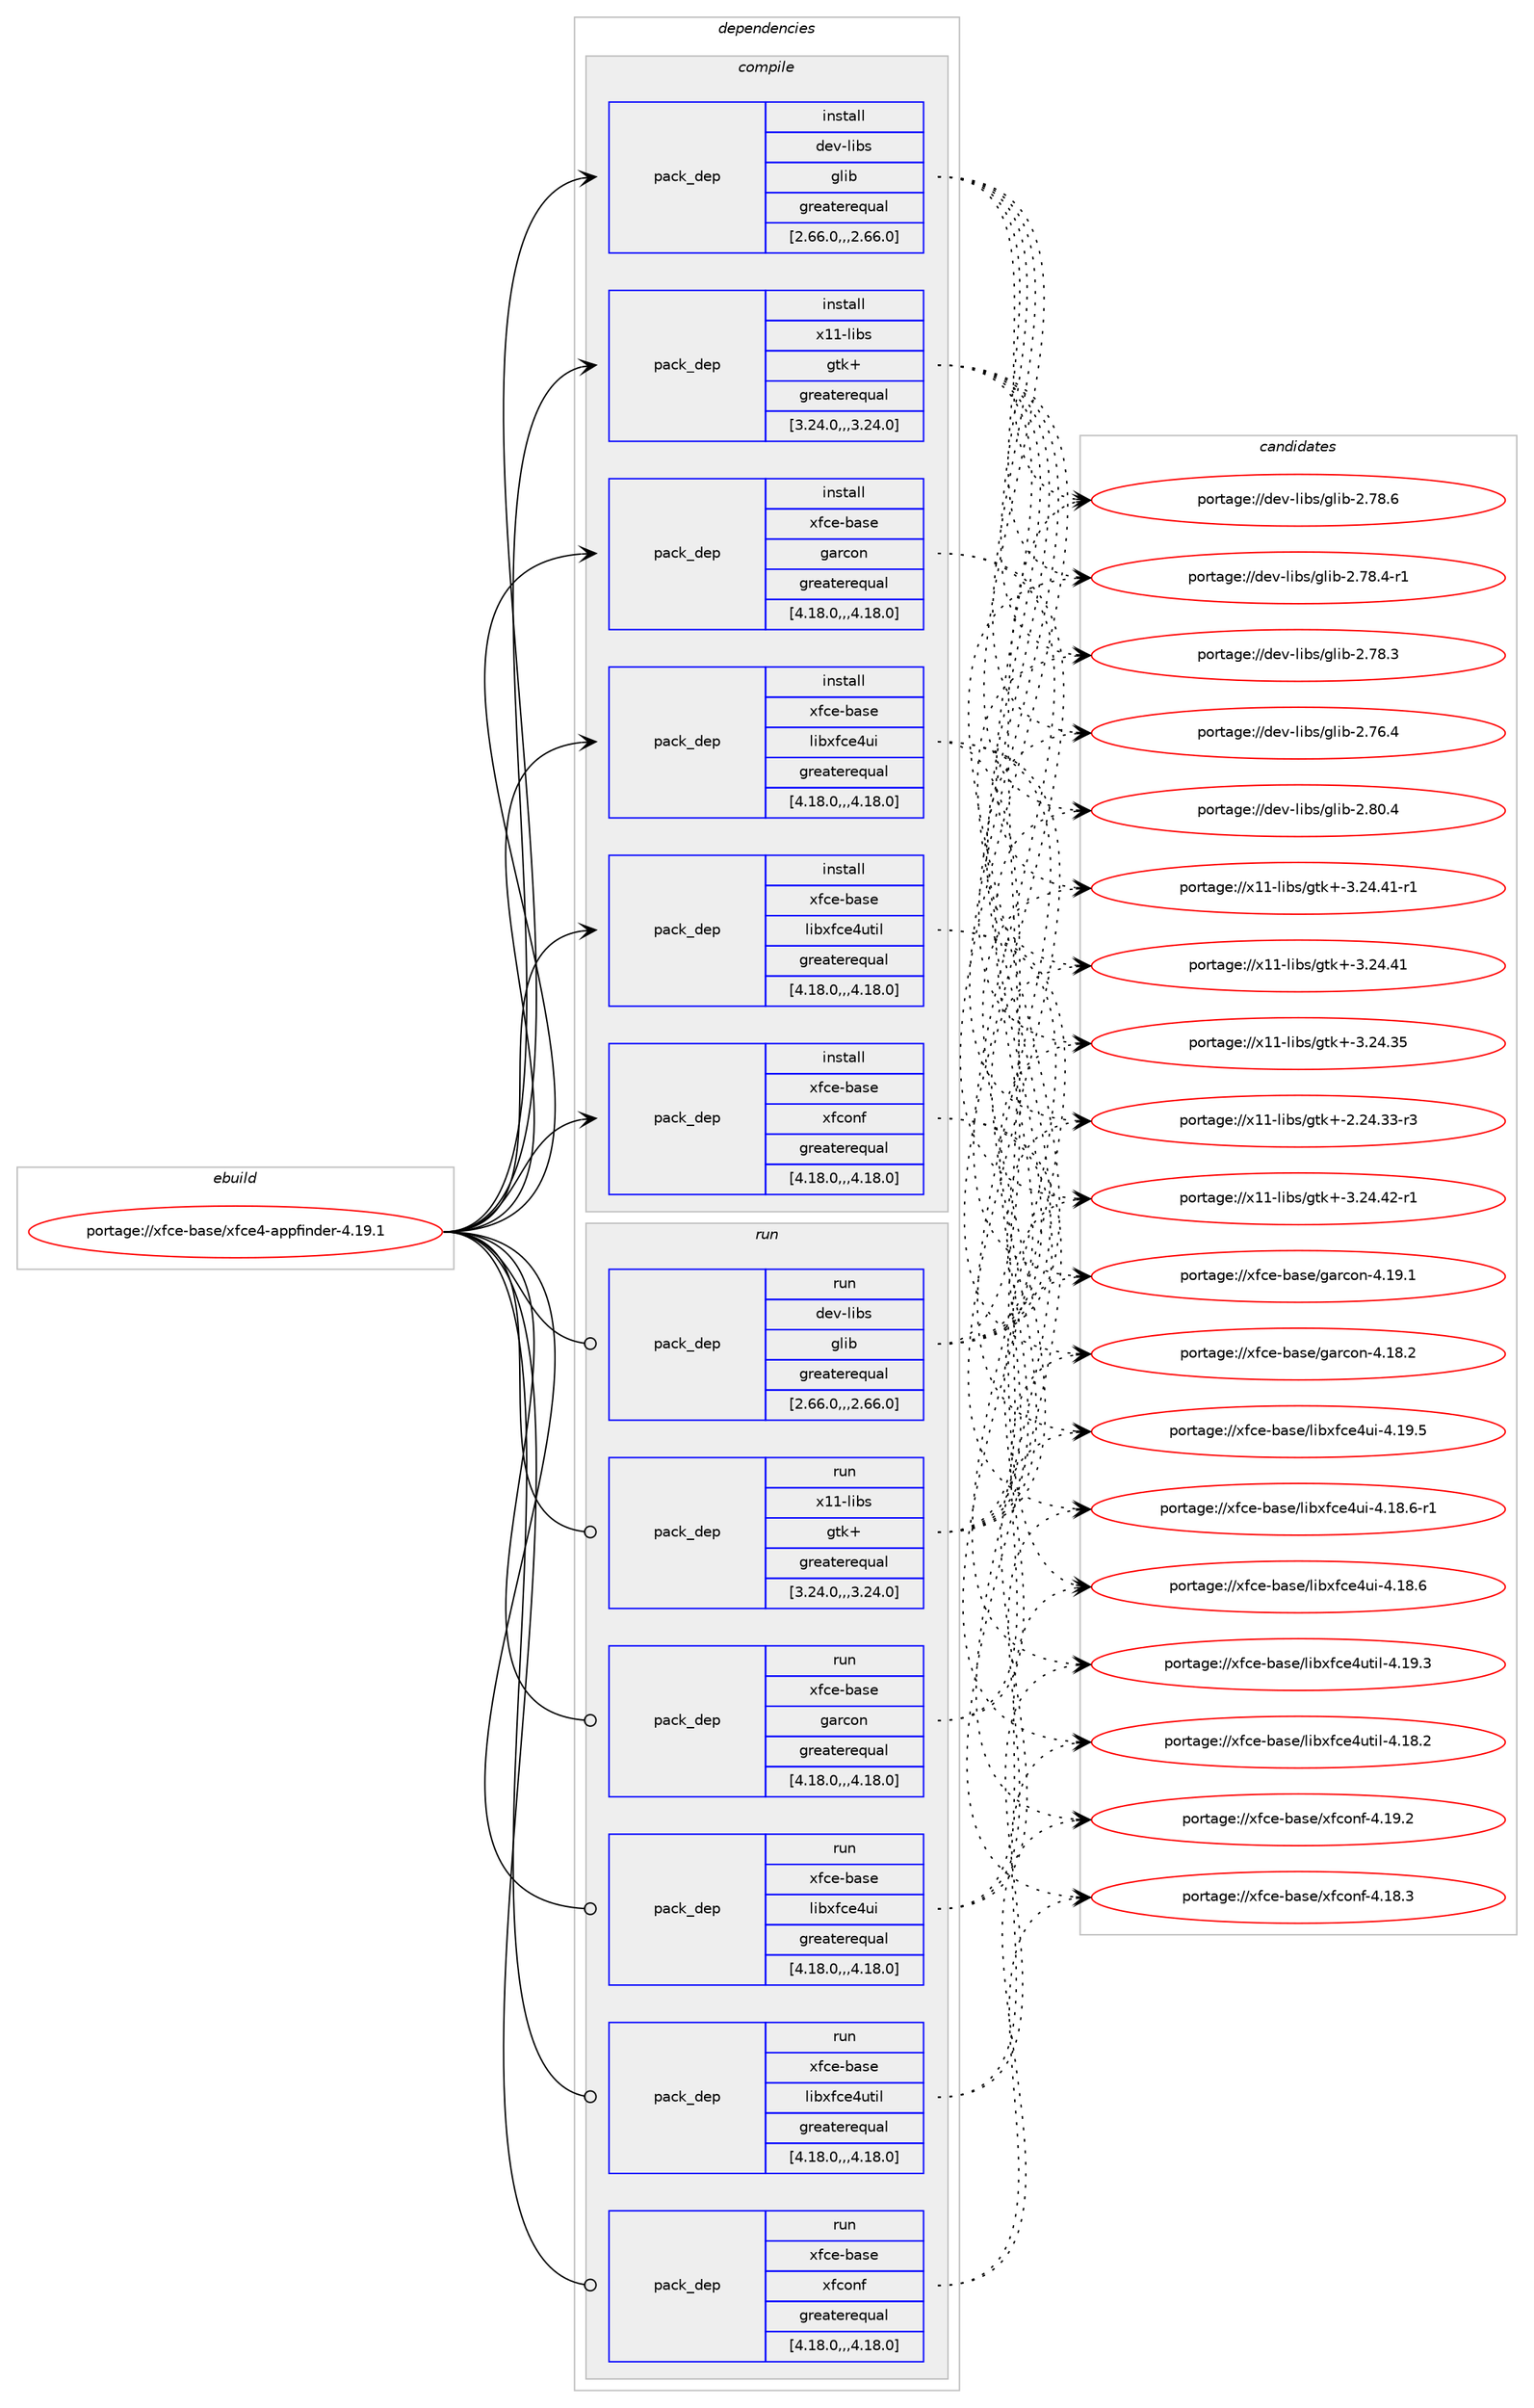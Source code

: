 digraph prolog {

# *************
# Graph options
# *************

newrank=true;
concentrate=true;
compound=true;
graph [rankdir=LR,fontname=Helvetica,fontsize=10,ranksep=1.5];#, ranksep=2.5, nodesep=0.2];
edge  [arrowhead=vee];
node  [fontname=Helvetica,fontsize=10];

# **********
# The ebuild
# **********

subgraph cluster_leftcol {
color=gray;
label=<<i>ebuild</i>>;
id [label="portage://xfce-base/xfce4-appfinder-4.19.1", color=red, width=4, href="../xfce-base/xfce4-appfinder-4.19.1.svg"];
}

# ****************
# The dependencies
# ****************

subgraph cluster_midcol {
color=gray;
label=<<i>dependencies</i>>;
subgraph cluster_compile {
fillcolor="#eeeeee";
style=filled;
label=<<i>compile</i>>;
subgraph pack24654 {
dependency37900 [label=<<TABLE BORDER="0" CELLBORDER="1" CELLSPACING="0" CELLPADDING="4" WIDTH="220"><TR><TD ROWSPAN="6" CELLPADDING="30">pack_dep</TD></TR><TR><TD WIDTH="110">install</TD></TR><TR><TD>dev-libs</TD></TR><TR><TD>glib</TD></TR><TR><TD>greaterequal</TD></TR><TR><TD>[2.66.0,,,2.66.0]</TD></TR></TABLE>>, shape=none, color=blue];
}
id:e -> dependency37900:w [weight=20,style="solid",arrowhead="vee"];
subgraph pack24655 {
dependency37901 [label=<<TABLE BORDER="0" CELLBORDER="1" CELLSPACING="0" CELLPADDING="4" WIDTH="220"><TR><TD ROWSPAN="6" CELLPADDING="30">pack_dep</TD></TR><TR><TD WIDTH="110">install</TD></TR><TR><TD>x11-libs</TD></TR><TR><TD>gtk+</TD></TR><TR><TD>greaterequal</TD></TR><TR><TD>[3.24.0,,,3.24.0]</TD></TR></TABLE>>, shape=none, color=blue];
}
id:e -> dependency37901:w [weight=20,style="solid",arrowhead="vee"];
subgraph pack24656 {
dependency37902 [label=<<TABLE BORDER="0" CELLBORDER="1" CELLSPACING="0" CELLPADDING="4" WIDTH="220"><TR><TD ROWSPAN="6" CELLPADDING="30">pack_dep</TD></TR><TR><TD WIDTH="110">install</TD></TR><TR><TD>xfce-base</TD></TR><TR><TD>garcon</TD></TR><TR><TD>greaterequal</TD></TR><TR><TD>[4.18.0,,,4.18.0]</TD></TR></TABLE>>, shape=none, color=blue];
}
id:e -> dependency37902:w [weight=20,style="solid",arrowhead="vee"];
subgraph pack24657 {
dependency37903 [label=<<TABLE BORDER="0" CELLBORDER="1" CELLSPACING="0" CELLPADDING="4" WIDTH="220"><TR><TD ROWSPAN="6" CELLPADDING="30">pack_dep</TD></TR><TR><TD WIDTH="110">install</TD></TR><TR><TD>xfce-base</TD></TR><TR><TD>libxfce4ui</TD></TR><TR><TD>greaterequal</TD></TR><TR><TD>[4.18.0,,,4.18.0]</TD></TR></TABLE>>, shape=none, color=blue];
}
id:e -> dependency37903:w [weight=20,style="solid",arrowhead="vee"];
subgraph pack24658 {
dependency37904 [label=<<TABLE BORDER="0" CELLBORDER="1" CELLSPACING="0" CELLPADDING="4" WIDTH="220"><TR><TD ROWSPAN="6" CELLPADDING="30">pack_dep</TD></TR><TR><TD WIDTH="110">install</TD></TR><TR><TD>xfce-base</TD></TR><TR><TD>libxfce4util</TD></TR><TR><TD>greaterequal</TD></TR><TR><TD>[4.18.0,,,4.18.0]</TD></TR></TABLE>>, shape=none, color=blue];
}
id:e -> dependency37904:w [weight=20,style="solid",arrowhead="vee"];
subgraph pack24659 {
dependency37905 [label=<<TABLE BORDER="0" CELLBORDER="1" CELLSPACING="0" CELLPADDING="4" WIDTH="220"><TR><TD ROWSPAN="6" CELLPADDING="30">pack_dep</TD></TR><TR><TD WIDTH="110">install</TD></TR><TR><TD>xfce-base</TD></TR><TR><TD>xfconf</TD></TR><TR><TD>greaterequal</TD></TR><TR><TD>[4.18.0,,,4.18.0]</TD></TR></TABLE>>, shape=none, color=blue];
}
id:e -> dependency37905:w [weight=20,style="solid",arrowhead="vee"];
}
subgraph cluster_compileandrun {
fillcolor="#eeeeee";
style=filled;
label=<<i>compile and run</i>>;
}
subgraph cluster_run {
fillcolor="#eeeeee";
style=filled;
label=<<i>run</i>>;
subgraph pack24660 {
dependency37906 [label=<<TABLE BORDER="0" CELLBORDER="1" CELLSPACING="0" CELLPADDING="4" WIDTH="220"><TR><TD ROWSPAN="6" CELLPADDING="30">pack_dep</TD></TR><TR><TD WIDTH="110">run</TD></TR><TR><TD>dev-libs</TD></TR><TR><TD>glib</TD></TR><TR><TD>greaterequal</TD></TR><TR><TD>[2.66.0,,,2.66.0]</TD></TR></TABLE>>, shape=none, color=blue];
}
id:e -> dependency37906:w [weight=20,style="solid",arrowhead="odot"];
subgraph pack24661 {
dependency37907 [label=<<TABLE BORDER="0" CELLBORDER="1" CELLSPACING="0" CELLPADDING="4" WIDTH="220"><TR><TD ROWSPAN="6" CELLPADDING="30">pack_dep</TD></TR><TR><TD WIDTH="110">run</TD></TR><TR><TD>x11-libs</TD></TR><TR><TD>gtk+</TD></TR><TR><TD>greaterequal</TD></TR><TR><TD>[3.24.0,,,3.24.0]</TD></TR></TABLE>>, shape=none, color=blue];
}
id:e -> dependency37907:w [weight=20,style="solid",arrowhead="odot"];
subgraph pack24662 {
dependency37908 [label=<<TABLE BORDER="0" CELLBORDER="1" CELLSPACING="0" CELLPADDING="4" WIDTH="220"><TR><TD ROWSPAN="6" CELLPADDING="30">pack_dep</TD></TR><TR><TD WIDTH="110">run</TD></TR><TR><TD>xfce-base</TD></TR><TR><TD>garcon</TD></TR><TR><TD>greaterequal</TD></TR><TR><TD>[4.18.0,,,4.18.0]</TD></TR></TABLE>>, shape=none, color=blue];
}
id:e -> dependency37908:w [weight=20,style="solid",arrowhead="odot"];
subgraph pack24663 {
dependency37909 [label=<<TABLE BORDER="0" CELLBORDER="1" CELLSPACING="0" CELLPADDING="4" WIDTH="220"><TR><TD ROWSPAN="6" CELLPADDING="30">pack_dep</TD></TR><TR><TD WIDTH="110">run</TD></TR><TR><TD>xfce-base</TD></TR><TR><TD>libxfce4ui</TD></TR><TR><TD>greaterequal</TD></TR><TR><TD>[4.18.0,,,4.18.0]</TD></TR></TABLE>>, shape=none, color=blue];
}
id:e -> dependency37909:w [weight=20,style="solid",arrowhead="odot"];
subgraph pack24664 {
dependency37910 [label=<<TABLE BORDER="0" CELLBORDER="1" CELLSPACING="0" CELLPADDING="4" WIDTH="220"><TR><TD ROWSPAN="6" CELLPADDING="30">pack_dep</TD></TR><TR><TD WIDTH="110">run</TD></TR><TR><TD>xfce-base</TD></TR><TR><TD>libxfce4util</TD></TR><TR><TD>greaterequal</TD></TR><TR><TD>[4.18.0,,,4.18.0]</TD></TR></TABLE>>, shape=none, color=blue];
}
id:e -> dependency37910:w [weight=20,style="solid",arrowhead="odot"];
subgraph pack24665 {
dependency37911 [label=<<TABLE BORDER="0" CELLBORDER="1" CELLSPACING="0" CELLPADDING="4" WIDTH="220"><TR><TD ROWSPAN="6" CELLPADDING="30">pack_dep</TD></TR><TR><TD WIDTH="110">run</TD></TR><TR><TD>xfce-base</TD></TR><TR><TD>xfconf</TD></TR><TR><TD>greaterequal</TD></TR><TR><TD>[4.18.0,,,4.18.0]</TD></TR></TABLE>>, shape=none, color=blue];
}
id:e -> dependency37911:w [weight=20,style="solid",arrowhead="odot"];
}
}

# **************
# The candidates
# **************

subgraph cluster_choices {
rank=same;
color=gray;
label=<<i>candidates</i>>;

subgraph choice24654 {
color=black;
nodesep=1;
choice1001011184510810598115471031081059845504656484652 [label="portage://dev-libs/glib-2.80.4", color=red, width=4,href="../dev-libs/glib-2.80.4.svg"];
choice1001011184510810598115471031081059845504655564654 [label="portage://dev-libs/glib-2.78.6", color=red, width=4,href="../dev-libs/glib-2.78.6.svg"];
choice10010111845108105981154710310810598455046555646524511449 [label="portage://dev-libs/glib-2.78.4-r1", color=red, width=4,href="../dev-libs/glib-2.78.4-r1.svg"];
choice1001011184510810598115471031081059845504655564651 [label="portage://dev-libs/glib-2.78.3", color=red, width=4,href="../dev-libs/glib-2.78.3.svg"];
choice1001011184510810598115471031081059845504655544652 [label="portage://dev-libs/glib-2.76.4", color=red, width=4,href="../dev-libs/glib-2.76.4.svg"];
dependency37900:e -> choice1001011184510810598115471031081059845504656484652:w [style=dotted,weight="100"];
dependency37900:e -> choice1001011184510810598115471031081059845504655564654:w [style=dotted,weight="100"];
dependency37900:e -> choice10010111845108105981154710310810598455046555646524511449:w [style=dotted,weight="100"];
dependency37900:e -> choice1001011184510810598115471031081059845504655564651:w [style=dotted,weight="100"];
dependency37900:e -> choice1001011184510810598115471031081059845504655544652:w [style=dotted,weight="100"];
}
subgraph choice24655 {
color=black;
nodesep=1;
choice12049494510810598115471031161074345514650524652504511449 [label="portage://x11-libs/gtk+-3.24.42-r1", color=red, width=4,href="../x11-libs/gtk+-3.24.42-r1.svg"];
choice12049494510810598115471031161074345514650524652494511449 [label="portage://x11-libs/gtk+-3.24.41-r1", color=red, width=4,href="../x11-libs/gtk+-3.24.41-r1.svg"];
choice1204949451081059811547103116107434551465052465249 [label="portage://x11-libs/gtk+-3.24.41", color=red, width=4,href="../x11-libs/gtk+-3.24.41.svg"];
choice1204949451081059811547103116107434551465052465153 [label="portage://x11-libs/gtk+-3.24.35", color=red, width=4,href="../x11-libs/gtk+-3.24.35.svg"];
choice12049494510810598115471031161074345504650524651514511451 [label="portage://x11-libs/gtk+-2.24.33-r3", color=red, width=4,href="../x11-libs/gtk+-2.24.33-r3.svg"];
dependency37901:e -> choice12049494510810598115471031161074345514650524652504511449:w [style=dotted,weight="100"];
dependency37901:e -> choice12049494510810598115471031161074345514650524652494511449:w [style=dotted,weight="100"];
dependency37901:e -> choice1204949451081059811547103116107434551465052465249:w [style=dotted,weight="100"];
dependency37901:e -> choice1204949451081059811547103116107434551465052465153:w [style=dotted,weight="100"];
dependency37901:e -> choice12049494510810598115471031161074345504650524651514511451:w [style=dotted,weight="100"];
}
subgraph choice24656 {
color=black;
nodesep=1;
choice1201029910145989711510147103971149911111045524649574649 [label="portage://xfce-base/garcon-4.19.1", color=red, width=4,href="../xfce-base/garcon-4.19.1.svg"];
choice1201029910145989711510147103971149911111045524649564650 [label="portage://xfce-base/garcon-4.18.2", color=red, width=4,href="../xfce-base/garcon-4.18.2.svg"];
dependency37902:e -> choice1201029910145989711510147103971149911111045524649574649:w [style=dotted,weight="100"];
dependency37902:e -> choice1201029910145989711510147103971149911111045524649564650:w [style=dotted,weight="100"];
}
subgraph choice24657 {
color=black;
nodesep=1;
choice120102991014598971151014710810598120102991015211710545524649574653 [label="portage://xfce-base/libxfce4ui-4.19.5", color=red, width=4,href="../xfce-base/libxfce4ui-4.19.5.svg"];
choice1201029910145989711510147108105981201029910152117105455246495646544511449 [label="portage://xfce-base/libxfce4ui-4.18.6-r1", color=red, width=4,href="../xfce-base/libxfce4ui-4.18.6-r1.svg"];
choice120102991014598971151014710810598120102991015211710545524649564654 [label="portage://xfce-base/libxfce4ui-4.18.6", color=red, width=4,href="../xfce-base/libxfce4ui-4.18.6.svg"];
dependency37903:e -> choice120102991014598971151014710810598120102991015211710545524649574653:w [style=dotted,weight="100"];
dependency37903:e -> choice1201029910145989711510147108105981201029910152117105455246495646544511449:w [style=dotted,weight="100"];
dependency37903:e -> choice120102991014598971151014710810598120102991015211710545524649564654:w [style=dotted,weight="100"];
}
subgraph choice24658 {
color=black;
nodesep=1;
choice120102991014598971151014710810598120102991015211711610510845524649574651 [label="portage://xfce-base/libxfce4util-4.19.3", color=red, width=4,href="../xfce-base/libxfce4util-4.19.3.svg"];
choice120102991014598971151014710810598120102991015211711610510845524649564650 [label="portage://xfce-base/libxfce4util-4.18.2", color=red, width=4,href="../xfce-base/libxfce4util-4.18.2.svg"];
dependency37904:e -> choice120102991014598971151014710810598120102991015211711610510845524649574651:w [style=dotted,weight="100"];
dependency37904:e -> choice120102991014598971151014710810598120102991015211711610510845524649564650:w [style=dotted,weight="100"];
}
subgraph choice24659 {
color=black;
nodesep=1;
choice12010299101459897115101471201029911111010245524649574650 [label="portage://xfce-base/xfconf-4.19.2", color=red, width=4,href="../xfce-base/xfconf-4.19.2.svg"];
choice12010299101459897115101471201029911111010245524649564651 [label="portage://xfce-base/xfconf-4.18.3", color=red, width=4,href="../xfce-base/xfconf-4.18.3.svg"];
dependency37905:e -> choice12010299101459897115101471201029911111010245524649574650:w [style=dotted,weight="100"];
dependency37905:e -> choice12010299101459897115101471201029911111010245524649564651:w [style=dotted,weight="100"];
}
subgraph choice24660 {
color=black;
nodesep=1;
choice1001011184510810598115471031081059845504656484652 [label="portage://dev-libs/glib-2.80.4", color=red, width=4,href="../dev-libs/glib-2.80.4.svg"];
choice1001011184510810598115471031081059845504655564654 [label="portage://dev-libs/glib-2.78.6", color=red, width=4,href="../dev-libs/glib-2.78.6.svg"];
choice10010111845108105981154710310810598455046555646524511449 [label="portage://dev-libs/glib-2.78.4-r1", color=red, width=4,href="../dev-libs/glib-2.78.4-r1.svg"];
choice1001011184510810598115471031081059845504655564651 [label="portage://dev-libs/glib-2.78.3", color=red, width=4,href="../dev-libs/glib-2.78.3.svg"];
choice1001011184510810598115471031081059845504655544652 [label="portage://dev-libs/glib-2.76.4", color=red, width=4,href="../dev-libs/glib-2.76.4.svg"];
dependency37906:e -> choice1001011184510810598115471031081059845504656484652:w [style=dotted,weight="100"];
dependency37906:e -> choice1001011184510810598115471031081059845504655564654:w [style=dotted,weight="100"];
dependency37906:e -> choice10010111845108105981154710310810598455046555646524511449:w [style=dotted,weight="100"];
dependency37906:e -> choice1001011184510810598115471031081059845504655564651:w [style=dotted,weight="100"];
dependency37906:e -> choice1001011184510810598115471031081059845504655544652:w [style=dotted,weight="100"];
}
subgraph choice24661 {
color=black;
nodesep=1;
choice12049494510810598115471031161074345514650524652504511449 [label="portage://x11-libs/gtk+-3.24.42-r1", color=red, width=4,href="../x11-libs/gtk+-3.24.42-r1.svg"];
choice12049494510810598115471031161074345514650524652494511449 [label="portage://x11-libs/gtk+-3.24.41-r1", color=red, width=4,href="../x11-libs/gtk+-3.24.41-r1.svg"];
choice1204949451081059811547103116107434551465052465249 [label="portage://x11-libs/gtk+-3.24.41", color=red, width=4,href="../x11-libs/gtk+-3.24.41.svg"];
choice1204949451081059811547103116107434551465052465153 [label="portage://x11-libs/gtk+-3.24.35", color=red, width=4,href="../x11-libs/gtk+-3.24.35.svg"];
choice12049494510810598115471031161074345504650524651514511451 [label="portage://x11-libs/gtk+-2.24.33-r3", color=red, width=4,href="../x11-libs/gtk+-2.24.33-r3.svg"];
dependency37907:e -> choice12049494510810598115471031161074345514650524652504511449:w [style=dotted,weight="100"];
dependency37907:e -> choice12049494510810598115471031161074345514650524652494511449:w [style=dotted,weight="100"];
dependency37907:e -> choice1204949451081059811547103116107434551465052465249:w [style=dotted,weight="100"];
dependency37907:e -> choice1204949451081059811547103116107434551465052465153:w [style=dotted,weight="100"];
dependency37907:e -> choice12049494510810598115471031161074345504650524651514511451:w [style=dotted,weight="100"];
}
subgraph choice24662 {
color=black;
nodesep=1;
choice1201029910145989711510147103971149911111045524649574649 [label="portage://xfce-base/garcon-4.19.1", color=red, width=4,href="../xfce-base/garcon-4.19.1.svg"];
choice1201029910145989711510147103971149911111045524649564650 [label="portage://xfce-base/garcon-4.18.2", color=red, width=4,href="../xfce-base/garcon-4.18.2.svg"];
dependency37908:e -> choice1201029910145989711510147103971149911111045524649574649:w [style=dotted,weight="100"];
dependency37908:e -> choice1201029910145989711510147103971149911111045524649564650:w [style=dotted,weight="100"];
}
subgraph choice24663 {
color=black;
nodesep=1;
choice120102991014598971151014710810598120102991015211710545524649574653 [label="portage://xfce-base/libxfce4ui-4.19.5", color=red, width=4,href="../xfce-base/libxfce4ui-4.19.5.svg"];
choice1201029910145989711510147108105981201029910152117105455246495646544511449 [label="portage://xfce-base/libxfce4ui-4.18.6-r1", color=red, width=4,href="../xfce-base/libxfce4ui-4.18.6-r1.svg"];
choice120102991014598971151014710810598120102991015211710545524649564654 [label="portage://xfce-base/libxfce4ui-4.18.6", color=red, width=4,href="../xfce-base/libxfce4ui-4.18.6.svg"];
dependency37909:e -> choice120102991014598971151014710810598120102991015211710545524649574653:w [style=dotted,weight="100"];
dependency37909:e -> choice1201029910145989711510147108105981201029910152117105455246495646544511449:w [style=dotted,weight="100"];
dependency37909:e -> choice120102991014598971151014710810598120102991015211710545524649564654:w [style=dotted,weight="100"];
}
subgraph choice24664 {
color=black;
nodesep=1;
choice120102991014598971151014710810598120102991015211711610510845524649574651 [label="portage://xfce-base/libxfce4util-4.19.3", color=red, width=4,href="../xfce-base/libxfce4util-4.19.3.svg"];
choice120102991014598971151014710810598120102991015211711610510845524649564650 [label="portage://xfce-base/libxfce4util-4.18.2", color=red, width=4,href="../xfce-base/libxfce4util-4.18.2.svg"];
dependency37910:e -> choice120102991014598971151014710810598120102991015211711610510845524649574651:w [style=dotted,weight="100"];
dependency37910:e -> choice120102991014598971151014710810598120102991015211711610510845524649564650:w [style=dotted,weight="100"];
}
subgraph choice24665 {
color=black;
nodesep=1;
choice12010299101459897115101471201029911111010245524649574650 [label="portage://xfce-base/xfconf-4.19.2", color=red, width=4,href="../xfce-base/xfconf-4.19.2.svg"];
choice12010299101459897115101471201029911111010245524649564651 [label="portage://xfce-base/xfconf-4.18.3", color=red, width=4,href="../xfce-base/xfconf-4.18.3.svg"];
dependency37911:e -> choice12010299101459897115101471201029911111010245524649574650:w [style=dotted,weight="100"];
dependency37911:e -> choice12010299101459897115101471201029911111010245524649564651:w [style=dotted,weight="100"];
}
}

}
